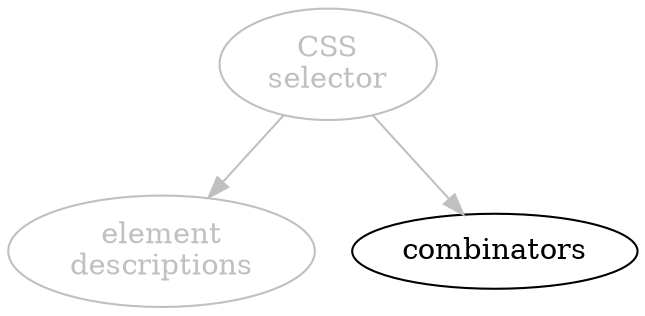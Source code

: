 digraph {
  bgcolor = transparent
  rankdir = TD

  CSSsel [label="CSS\nselector", color=grey, fontcolor=grey]

  desc [label="element\ndescriptions", color=grey, fontcolor=grey]

  combinators [label="combinators"]

  CSSsel -> desc [color=grey]

  CSSsel -> combinators [color=grey]


}